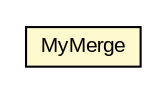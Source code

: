 #!/usr/local/bin/dot
#
# Class diagram 
# Generated by UMLGraph version R5_6 (http://www.umlgraph.org/)
#

digraph G {
	edge [fontname="arial",fontsize=10,labelfontname="arial",labelfontsize=10];
	node [fontname="arial",fontsize=10,shape=plaintext];
	nodesep=0.25;
	ranksep=0.5;
	// java_oo.number.MyMerge
	c2421 [label=<<table title="java_oo.number.MyMerge" border="0" cellborder="1" cellspacing="0" cellpadding="2" port="p" bgcolor="lemonChiffon" href="./MyMerge.html">
		<tr><td><table border="0" cellspacing="0" cellpadding="1">
<tr><td align="center" balign="center"> MyMerge </td></tr>
		</table></td></tr>
		</table>>, URL="./MyMerge.html", fontname="arial", fontcolor="black", fontsize=10.0];
}

